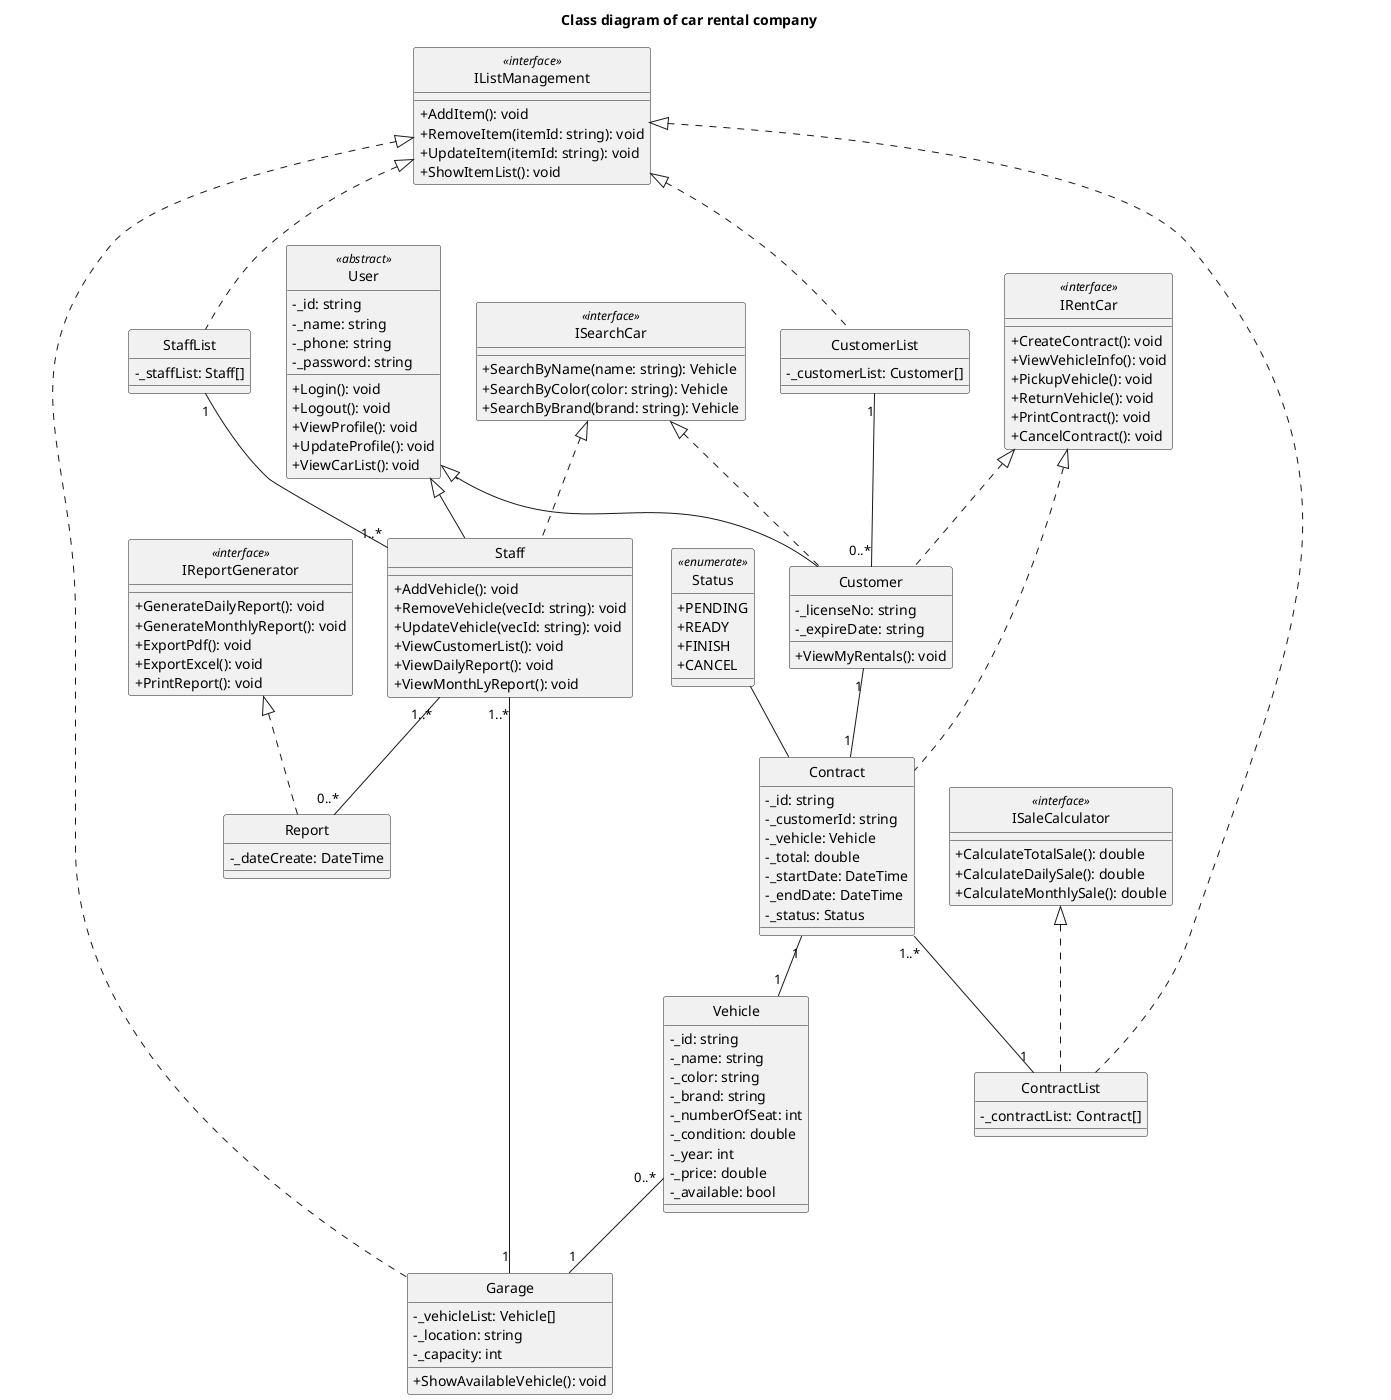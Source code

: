 @startuml class-diagram-car-rental-company
title Class diagram of car rental company
skinparam ClassAttributeIconSize 0
'skinparam WrapWidth 200
hide circle
skinparam Monochrome true

Class User <<abstract>> {
    - _id: string
    - _name: string
    - _phone: string
    - _password: string
    + Login(): void
    + Logout(): void
    + ViewProfile(): void
    + UpdateProfile(): void
    + ViewCarList(): void
}

Class Customer {
    - _licenseNo: string
    - _expireDate: string
    + ViewMyRentals(): void
}

Class Staff {
    + AddVehicle(): void
    + RemoveVehicle(vecId: string): void
    + UpdateVehicle(vecId: string): void
    + ViewCustomerList(): void
    + ViewDailyReport(): void
    + ViewMonthLyReport(): void
}

Class Report {
    - _dateCreate: DateTime
}

Class StaffList {
    - _staffList: Staff[]
}

Class CustomerList {
    - _customerList: Customer[]
}

Class Contract {
    - _id: string
    - _customerId: string
    - _vehicle: Vehicle
    - _total: double
    - _startDate: DateTime
    - _endDate: DateTime
    - _status: Status
}

Class ContractList {
    - _contractList: Contract[]
}

Class Vehicle {
    - _id: string
    - _name: string
    - _color: string
    - _brand: string
    - _numberOfSeat: int
    - _condition: double
    - _year: int
    - _price: double
    - _available: bool
}

Class Garage {
    - _vehicleList: Vehicle[]
    - _location: string
    - _capacity: int
    + ShowAvailableVehicle(): void
}


Class IListManagement <<interface>>{
    + AddItem(): void
    + RemoveItem(itemId: string): void
    + UpdateItem(itemId: string): void
    + ShowItemList(): void
}

Class IReportGenerator <<interface>> {
    + GenerateDailyReport(): void
    + GenerateMonthlyReport(): void
    + ExportPdf(): void
    + ExportExcel(): void
    + PrintReport(): void
}

Class ISearchCar <<interface>> {
    + SearchByName(name: string): Vehicle
    + SearchByColor(color: string): Vehicle
    + SearchByBrand(brand: string): Vehicle
}

Class IRentCar <<interface>> {
    + CreateContract(): void
    + ViewVehicleInfo(): void
    + PickupVehicle(): void
    + ReturnVehicle(): void
    + PrintContract(): void
    + CancelContract(): void
}

Class ISaleCalculator <<interface>> {
    + CalculateTotalSale(): double
    + CalculateDailySale(): double
    + CalculateMonthlySale(): double
}

Class Status <<enumerate>> {
    + PENDING
    + READY
    + FINISH
    + CANCEL
}

'BEGIN: CLASS RELATION
User <|-- Customer
User <|-- Staff

StaffList "1" -- "1..*" Staff

CustomerList "1" -- "0..*" Customer

'Customer-CustomerList
Customer "1" -- "1" Contract

'Staff-StaffList
Staff "1..*" -- "0..*" Report
Staff "1..*" -- "1" Garage

'Report-Staff

'Contract-Customer
Contract "1" -- "1" Vehicle
Contract "1..*" -- "1" ContractList

'Vehicle-Contract
Vehicle "0..*" -- "1" Garage

'Garage-Vehicle

'ContractList-Contract

IListManagement <|.. CustomerList
IListManagement <|.. ContractList
IListManagement <|.. StaffList
IListManagement <|.. Garage

IReportGenerator <|.. Report

ISearchCar <|.. Staff
ISearchCar <|.. Customer

IRentCar <|.. Customer
IRentCar <|.. Contract

ISaleCalculator <|.. ContractList

Status -- Contract
'END: CLASS RELATION

@enduml
